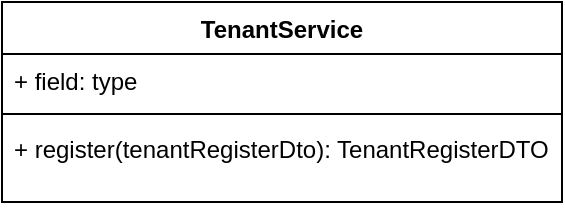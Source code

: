 <mxfile version="21.2.2" type="github">
  <diagram name="第 1 页" id="Q8pnc0oFjE0SVJnjHm1e">
    <mxGraphModel dx="1341" dy="748" grid="1" gridSize="10" guides="1" tooltips="1" connect="1" arrows="1" fold="1" page="1" pageScale="1" pageWidth="1827" pageHeight="1169" math="0" shadow="0">
      <root>
        <mxCell id="0" />
        <mxCell id="1" parent="0" />
        <mxCell id="leyCDKyVZ31EO-RH6Hvh-1" value="TenantService" style="swimlane;fontStyle=1;align=center;verticalAlign=top;childLayout=stackLayout;horizontal=1;startSize=26;horizontalStack=0;resizeParent=1;resizeParentMax=0;resizeLast=0;collapsible=1;marginBottom=0;whiteSpace=wrap;html=1;" vertex="1" parent="1">
          <mxGeometry x="370" y="230" width="280" height="100" as="geometry" />
        </mxCell>
        <mxCell id="leyCDKyVZ31EO-RH6Hvh-2" value="+ field: type" style="text;strokeColor=none;fillColor=none;align=left;verticalAlign=top;spacingLeft=4;spacingRight=4;overflow=hidden;rotatable=0;points=[[0,0.5],[1,0.5]];portConstraint=eastwest;whiteSpace=wrap;html=1;" vertex="1" parent="leyCDKyVZ31EO-RH6Hvh-1">
          <mxGeometry y="26" width="280" height="26" as="geometry" />
        </mxCell>
        <mxCell id="leyCDKyVZ31EO-RH6Hvh-3" value="" style="line;strokeWidth=1;fillColor=none;align=left;verticalAlign=middle;spacingTop=-1;spacingLeft=3;spacingRight=3;rotatable=0;labelPosition=right;points=[];portConstraint=eastwest;strokeColor=inherit;" vertex="1" parent="leyCDKyVZ31EO-RH6Hvh-1">
          <mxGeometry y="52" width="280" height="8" as="geometry" />
        </mxCell>
        <mxCell id="leyCDKyVZ31EO-RH6Hvh-4" value="+ register(tenantRegisterDto): TenantRegisterDTO" style="text;strokeColor=none;fillColor=none;align=left;verticalAlign=top;spacingLeft=4;spacingRight=4;overflow=hidden;rotatable=0;points=[[0,0.5],[1,0.5]];portConstraint=eastwest;whiteSpace=wrap;html=1;" vertex="1" parent="leyCDKyVZ31EO-RH6Hvh-1">
          <mxGeometry y="60" width="280" height="40" as="geometry" />
        </mxCell>
      </root>
    </mxGraphModel>
  </diagram>
</mxfile>
